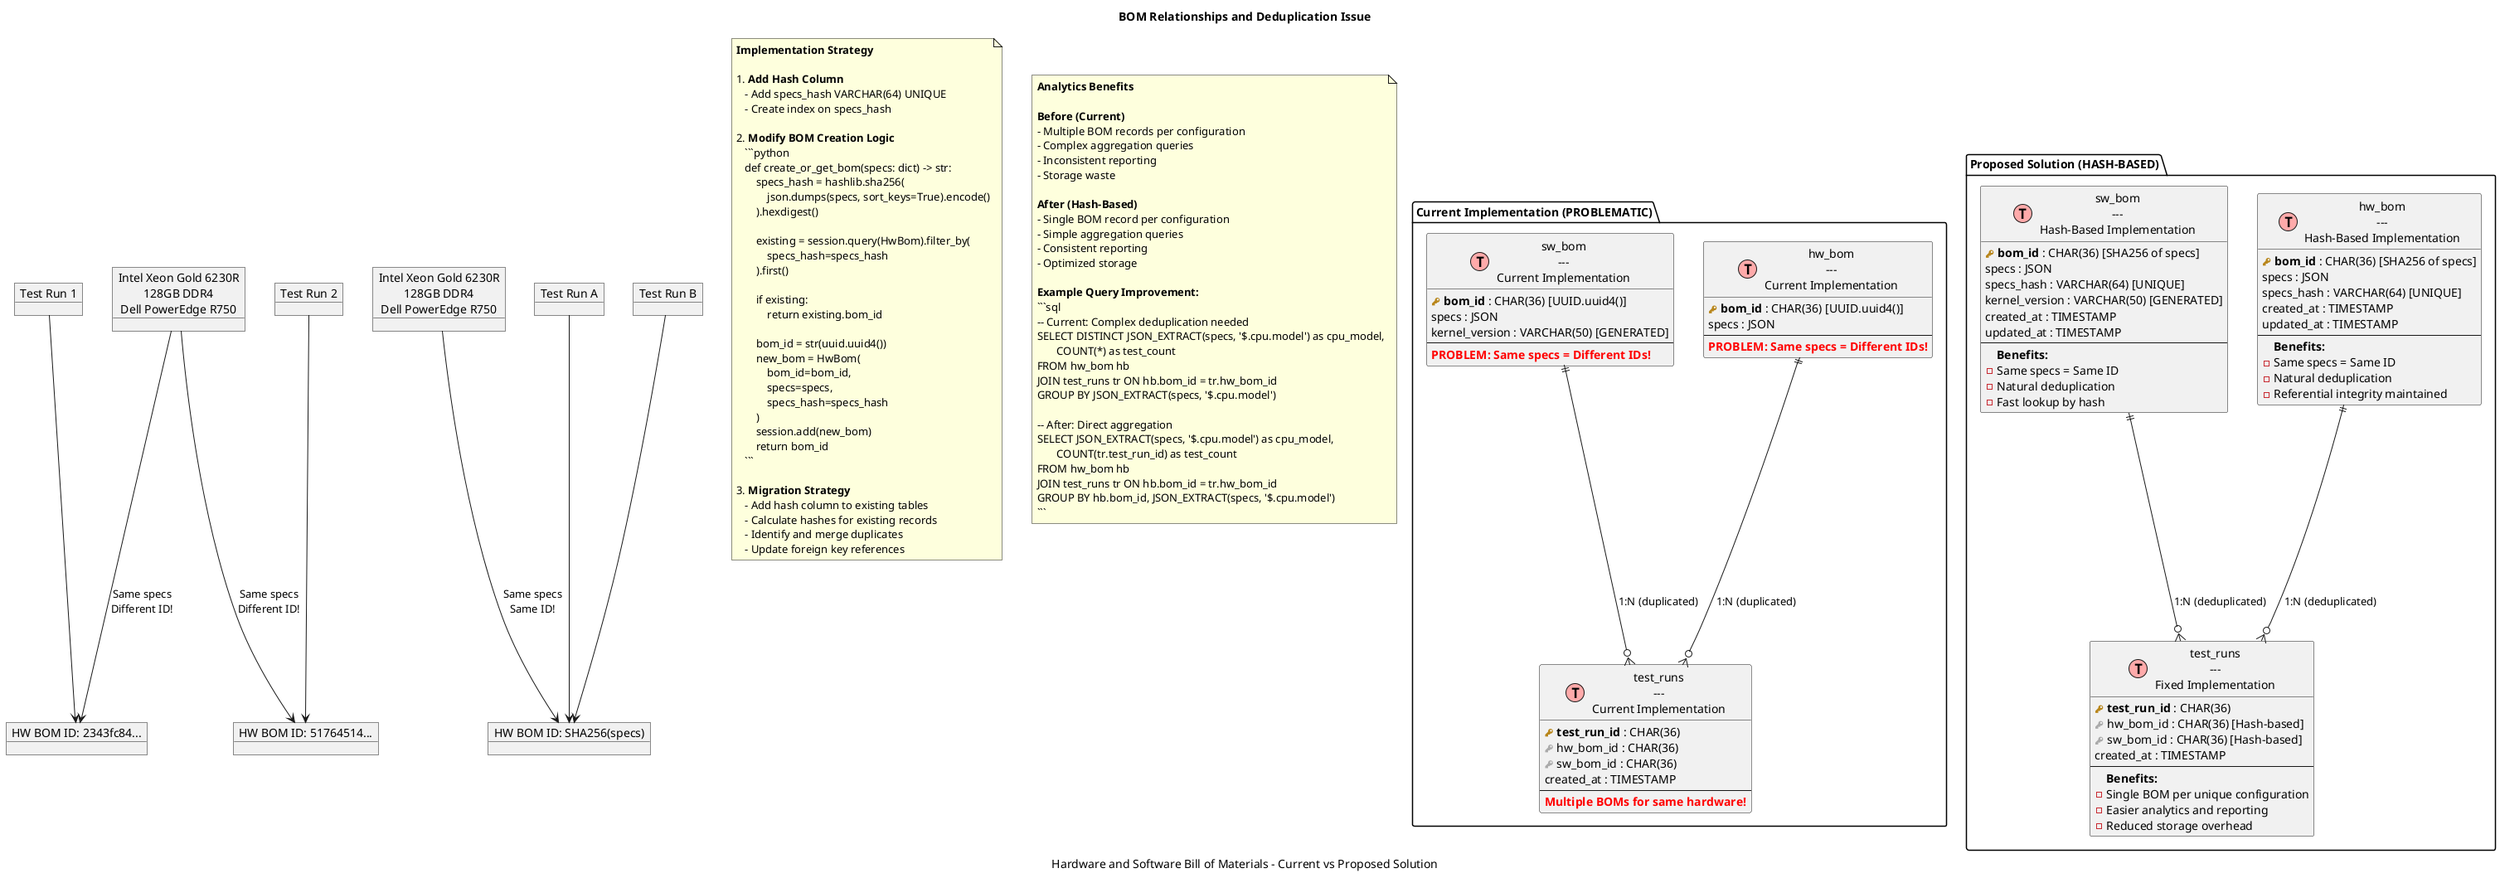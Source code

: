 @startuml bom_relationships
!define TABLE(name,desc) class name as "desc" << (T,#FFAAAA) >>
!define PK(x) <b><color:#b8861b><&key></color> x</b>
!define FK(x) <color:#aaaaaa><&key></color> x
!define ISSUE(x) <color:#FF0000><b>x</b></color>

title BOM Relationships and Deduplication Issue
caption Hardware and Software Bill of Materials - Current vs Proposed Solution

' === CURRENT PROBLEMATIC DESIGN ===
package "Current Implementation (PROBLEMATIC)" {
  TABLE(hw_bom_current, "hw_bom\n---\nCurrent Implementation") {
    PK(bom_id) : CHAR(36) [UUID.uuid4()]
    specs : JSON
    --
    ISSUE(PROBLEM: Same specs = Different IDs!)
  }

  TABLE(sw_bom_current, "sw_bom\n---\nCurrent Implementation") {
    PK(bom_id) : CHAR(36) [UUID.uuid4()]
    specs : JSON
    kernel_version : VARCHAR(50) [GENERATED]
    --
    ISSUE(PROBLEM: Same specs = Different IDs!)
  }

  TABLE(test_runs_current, "test_runs\n---\nCurrent Implementation") {
    PK(test_run_id) : CHAR(36)
    FK(hw_bom_id) : CHAR(36)
    FK(sw_bom_id) : CHAR(36)
    created_at : TIMESTAMP
    --
    ISSUE(Multiple BOMs for same hardware!)
  }
}

' === PROPOSED SOLUTION ===
package "Proposed Solution (HASH-BASED)" {
  TABLE(hw_bom_fixed, "hw_bom\n---\nHash-Based Implementation") {
    PK(bom_id) : CHAR(36) [SHA256 of specs]
    specs : JSON
    specs_hash : VARCHAR(64) [UNIQUE]
    created_at : TIMESTAMP
    updated_at : TIMESTAMP
    --
    **Benefits:**
    - Same specs = Same ID
    - Natural deduplication
    - Referential integrity maintained
  }

  TABLE(sw_bom_fixed, "sw_bom\n---\nHash-Based Implementation") {
    PK(bom_id) : CHAR(36) [SHA256 of specs]
    specs : JSON
    specs_hash : VARCHAR(64) [UNIQUE]
    kernel_version : VARCHAR(50) [GENERATED]
    created_at : TIMESTAMP
    updated_at : TIMESTAMP
    --
    **Benefits:**
    - Same specs = Same ID
    - Natural deduplication
    - Fast lookup by hash
  }

  TABLE(test_runs_fixed, "test_runs\n---\nFixed Implementation") {
    PK(test_run_id) : CHAR(36)
    FK(hw_bom_id) : CHAR(36) [Hash-based]
    FK(sw_bom_id) : CHAR(36) [Hash-based]
    created_at : TIMESTAMP
    --
    **Benefits:**
    - Single BOM per unique configuration
    - Easier analytics and reporting
    - Reduced storage overhead
  }
}

' === CURRENT PROBLEM ILLUSTRATION ===
object "Intel Xeon Gold 6230R\n128GB DDR4\nDell PowerEdge R750" as hw_config
object "HW BOM ID: 2343fc84..." as hw_bom1
object "HW BOM ID: 51764514..." as hw_bom2
object "Test Run 1" as test1
object "Test Run 2" as test2

hw_config --> hw_bom1 : "Same specs\nDifferent ID!"
hw_config --> hw_bom2 : "Same specs\nDifferent ID!"
test1 --> hw_bom1
test2 --> hw_bom2

' === PROPOSED SOLUTION ILLUSTRATION ===
object "Intel Xeon Gold 6230R\n128GB DDR4\nDell PowerEdge R750" as hw_config_fixed
object "HW BOM ID: SHA256(specs)" as hw_bom_single
object "Test Run A" as testA
object "Test Run B" as testB

hw_config_fixed --> hw_bom_single : "Same specs\nSame ID!"
testA --> hw_bom_single
testB --> hw_bom_single

' === IMPLEMENTATION STRATEGY ===
note as implementation
**Implementation Strategy**

1. **Add Hash Column**
   - Add specs_hash VARCHAR(64) UNIQUE
   - Create index on specs_hash

2. **Modify BOM Creation Logic**
   ```python
   def create_or_get_bom(specs: dict) -> str:
       specs_hash = hashlib.sha256(
           json.dumps(specs, sort_keys=True).encode()
       ).hexdigest()

       existing = session.query(HwBom).filter_by(
           specs_hash=specs_hash
       ).first()

       if existing:
           return existing.bom_id

       bom_id = str(uuid.uuid4())
       new_bom = HwBom(
           bom_id=bom_id,
           specs=specs,
           specs_hash=specs_hash
       )
       session.add(new_bom)
       return bom_id
   ```

3. **Migration Strategy**
   - Add hash column to existing tables
   - Calculate hashes for existing records
   - Identify and merge duplicates
   - Update foreign key references
end note

' === ANALYTICS BENEFITS ===
note as analytics
**Analytics Benefits**

**Before (Current)**
- Multiple BOM records per configuration
- Complex aggregation queries
- Inconsistent reporting
- Storage waste

**After (Hash-Based)**
- Single BOM record per configuration
- Simple aggregation queries
- Consistent reporting
- Optimized storage

**Example Query Improvement:**
```sql
-- Current: Complex deduplication needed
SELECT DISTINCT JSON_EXTRACT(specs, '$.cpu.model') as cpu_model,
       COUNT(*) as test_count
FROM hw_bom hb
JOIN test_runs tr ON hb.bom_id = tr.hw_bom_id
GROUP BY JSON_EXTRACT(specs, '$.cpu.model')

-- After: Direct aggregation
SELECT JSON_EXTRACT(specs, '$.cpu.model') as cpu_model,
       COUNT(tr.test_run_id) as test_count
FROM hw_bom hb
JOIN test_runs tr ON hb.bom_id = tr.hw_bom_id
GROUP BY hb.bom_id, JSON_EXTRACT(specs, '$.cpu.model')
```
end note

' === RELATIONSHIPS ===
hw_bom_current ||--o{ test_runs_current : "1:N (duplicated)"
sw_bom_current ||--o{ test_runs_current : "1:N (duplicated)"

hw_bom_fixed ||--o{ test_runs_fixed : "1:N (deduplicated)"
sw_bom_fixed ||--o{ test_runs_fixed : "1:N (deduplicated)"

@enduml
